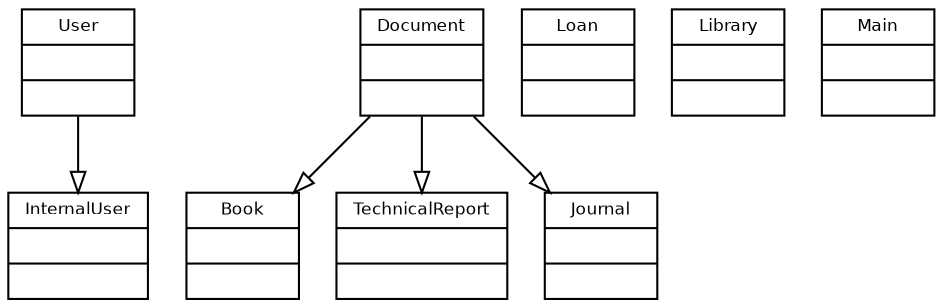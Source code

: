 digraph classes {
  fontname = "Bitstream Vera Sans"
  fontsize = 8
  node [ fontname = "Bitstream Vera Sans" fontsize = 8 shape = "record" ]
  edge [ fontname = "Bitstream Vera Sans" fontsize = 8 ]

  
 "N|java+class:///InternalUser|" [label="{InternalUser||}"]
  
 "N|java+class:///Book|" [label="{Book||}"]
  
 "N|java+class:///User|" [label="{User||}"]
  
 "N|java+class:///Loan|" [label="{Loan||}"]
  
 "N|java+class:///TechnicalReport|" [label="{TechnicalReport||}"]
  
 "N|java+class:///Document|" [label="{Document||}"]
  
 "N|java+class:///Library|" [label="{Library||}"]
  
 "N|java+class:///Journal|" [label="{Journal||}"]
  
 "N|java+class:///Main|" [label="{Main||}"]
  

   
  "N|java+class:///User|" -> "N|java+class:///InternalUser|" [arrowhead="empty"]
  "N|java+class:///Document|" -> "N|java+class:///Book|" [arrowhead="empty"]
  "N|java+class:///Document|" -> "N|java+class:///TechnicalReport|" [arrowhead="empty"]
  "N|java+class:///Document|" -> "N|java+class:///Journal|" [arrowhead="empty"]
}